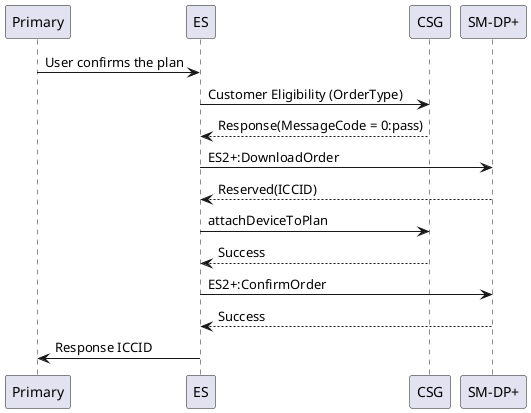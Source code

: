 @startuml

participant "Primary" as Primary
participant "ES" as ES
participant "CSG" as CSG
participant "SM-DP+" as SMDP

Primary -> ES: User confirms the plan
ES -> CSG:Customer Eligibility (OrderType)
CSG-->ES:Response(MessageCode = 0:pass)
ES -> SMDP: ES2+:DownloadOrder
SMDP --> ES: Reserved(ICCID)
ES -> CSG: attachDeviceToPlan
CSG --> ES: Success
ES -> SMDP: ES2+:ConfirmOrder
SMDP --> ES: Success
ES -> Primary: Response ICCID

@enduml 